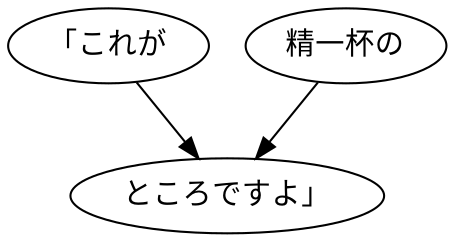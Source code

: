 digraph graph4663 {
	node0 [label="「これが"];
	node1 [label="精一杯の"];
	node2 [label="ところですよ」"];
	node0 -> node2;
	node1 -> node2;
}
